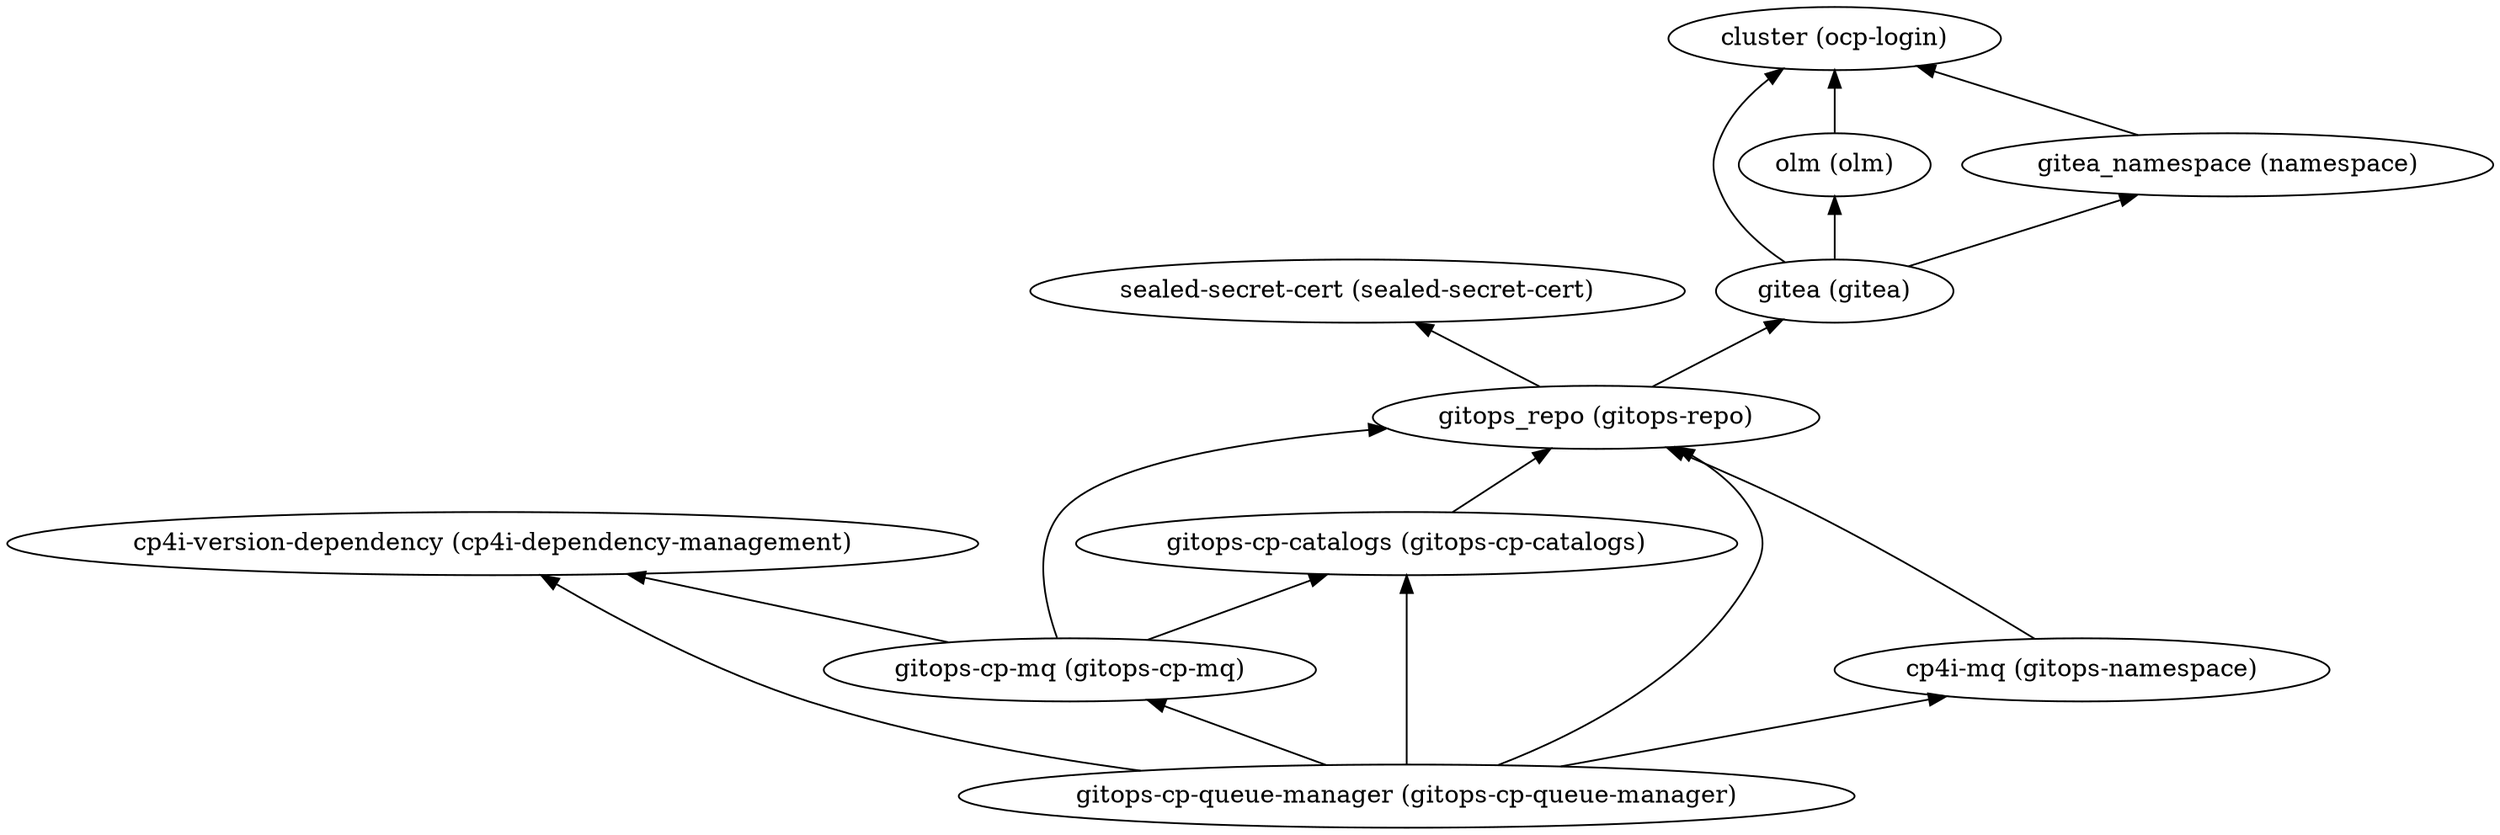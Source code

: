digraph {
    rankdir="BT"
    "cp4i-version-dependency (cp4i-dependency-management)"
"gitops-cp-catalogs (gitops-cp-catalogs)" -> "gitops_repo (gitops-repo)"
"gitops-cp-catalogs (gitops-cp-catalogs)"
"gitops_repo (gitops-repo)" -> "sealed-secret-cert (sealed-secret-cert)"
"gitops_repo (gitops-repo)" -> "gitea (gitea)"
"gitops_repo (gitops-repo)"
"sealed-secret-cert (sealed-secret-cert)"
"gitea (gitea)" -> "cluster (ocp-login)"
"gitea (gitea)" -> "olm (olm)"
"gitea (gitea)" -> "gitea_namespace (namespace)"
"gitea (gitea)"
"cluster (ocp-login)"
"olm (olm)" -> "cluster (ocp-login)"
"olm (olm)"
"gitea_namespace (namespace)" -> "cluster (ocp-login)"
"gitea_namespace (namespace)"
"gitops-cp-mq (gitops-cp-mq)" -> "gitops_repo (gitops-repo)"
"gitops-cp-mq (gitops-cp-mq)" -> "gitops-cp-catalogs (gitops-cp-catalogs)"
"gitops-cp-mq (gitops-cp-mq)" -> "cp4i-version-dependency (cp4i-dependency-management)"
"gitops-cp-mq (gitops-cp-mq)"
"gitops-cp-queue-manager (gitops-cp-queue-manager)" -> "gitops_repo (gitops-repo)"
"gitops-cp-queue-manager (gitops-cp-queue-manager)" -> "gitops-cp-catalogs (gitops-cp-catalogs)"
"gitops-cp-queue-manager (gitops-cp-queue-manager)" -> "cp4i-version-dependency (cp4i-dependency-management)"
"gitops-cp-queue-manager (gitops-cp-queue-manager)" -> "cp4i-mq (gitops-namespace)"
"gitops-cp-queue-manager (gitops-cp-queue-manager)" -> "gitops-cp-mq (gitops-cp-mq)"
"gitops-cp-queue-manager (gitops-cp-queue-manager)"
"cp4i-mq (gitops-namespace)" -> "gitops_repo (gitops-repo)"
"cp4i-mq (gitops-namespace)"
  }